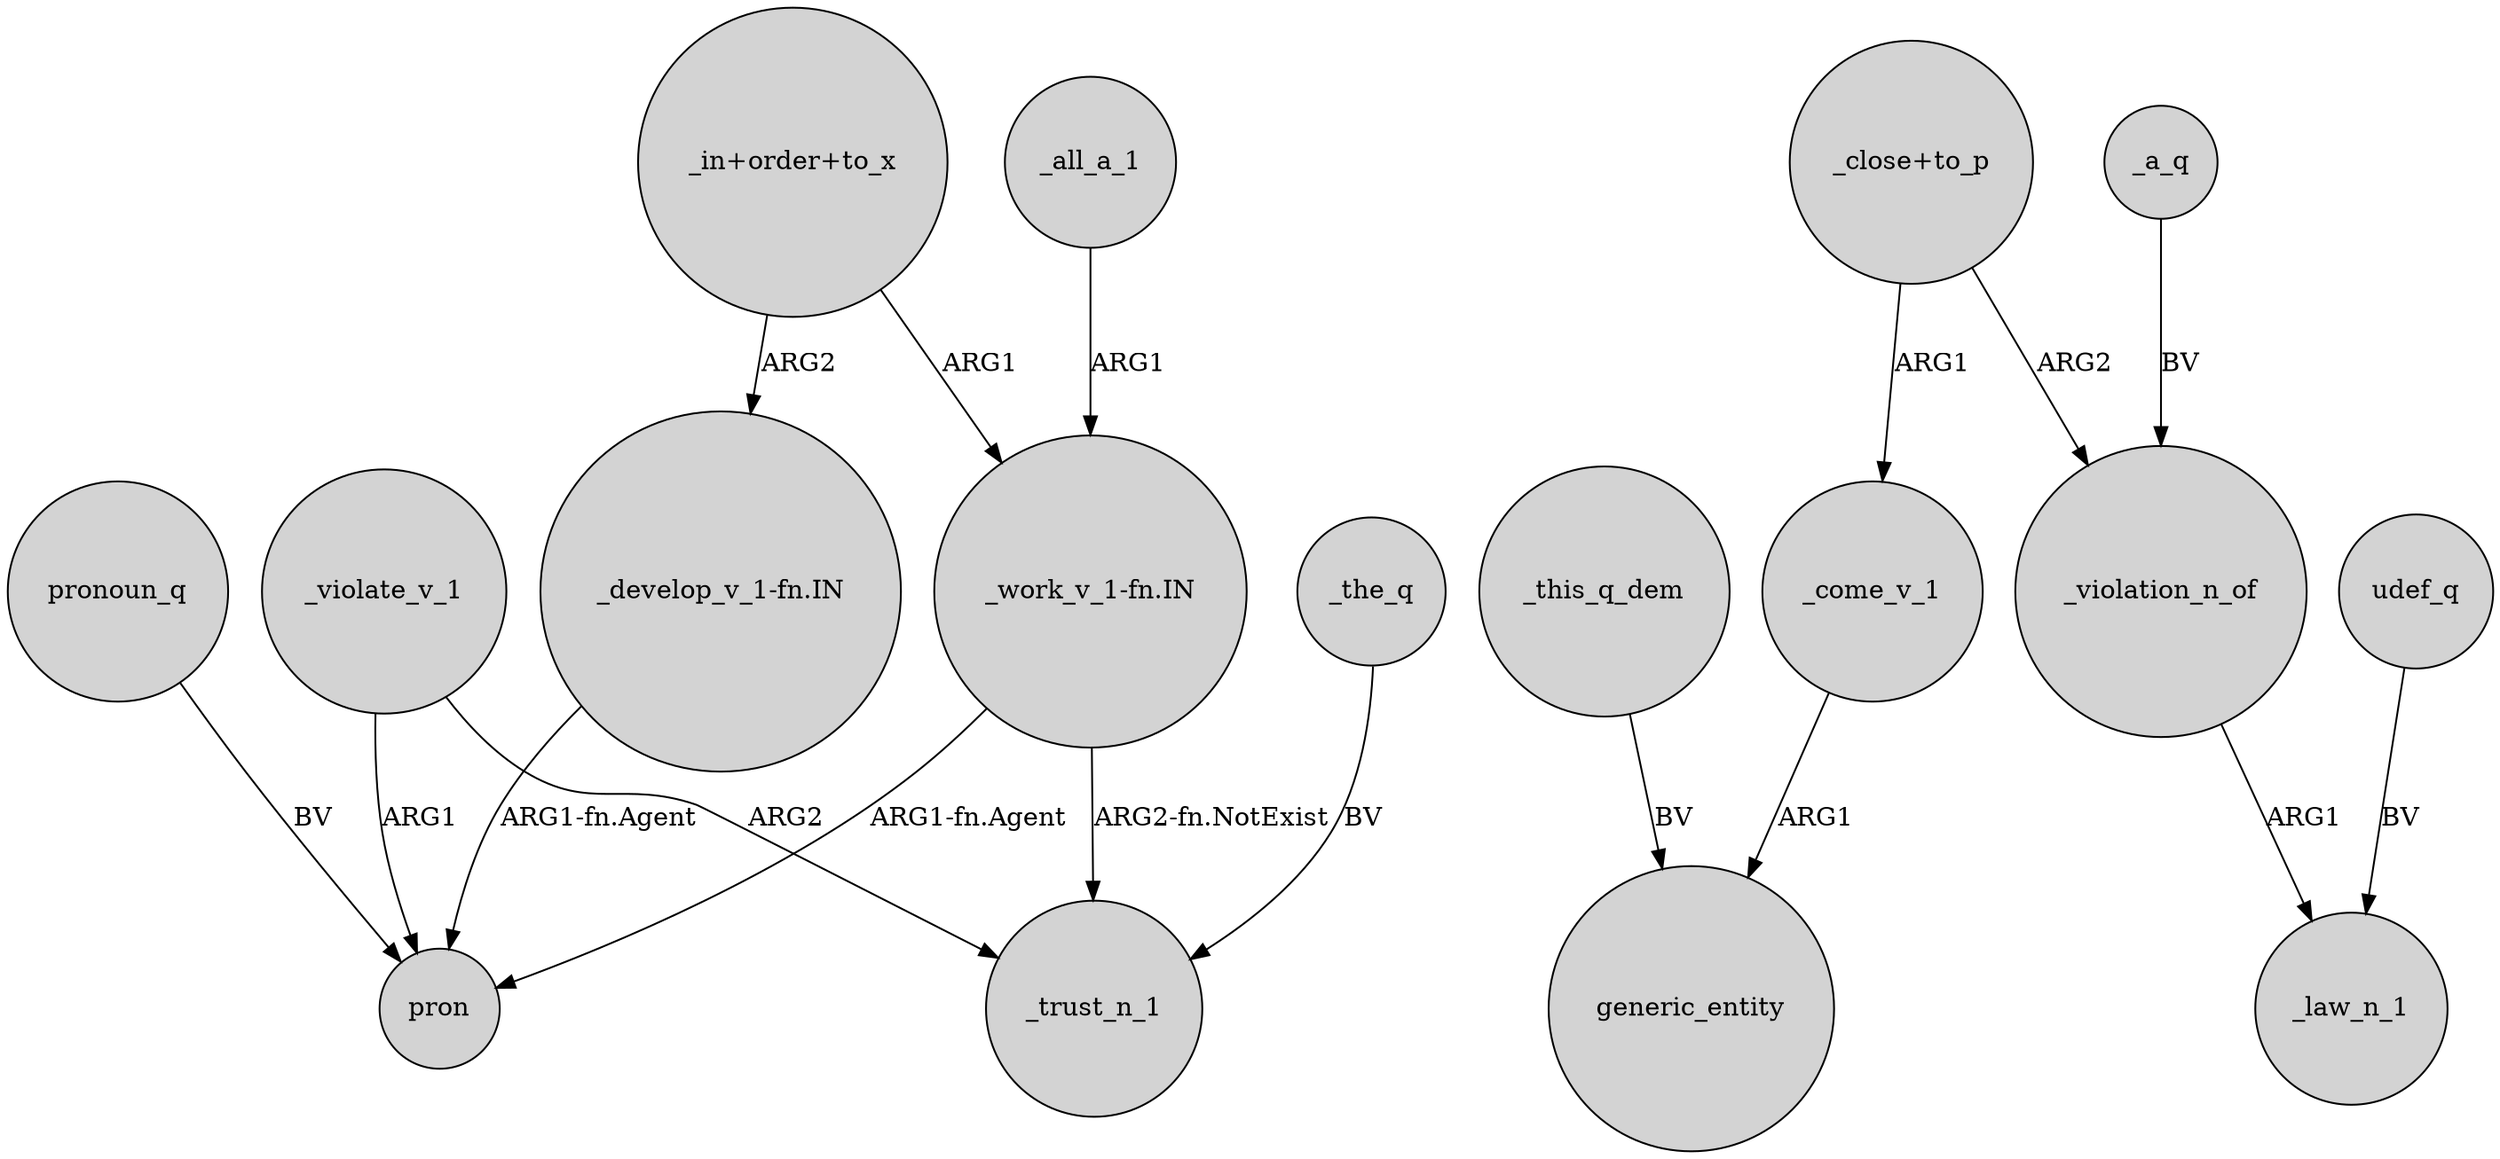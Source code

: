 digraph {
	node [shape=circle style=filled]
	"_in+order+to_x" -> "_develop_v_1-fn.IN" [label=ARG2]
	_come_v_1 -> generic_entity [label=ARG1]
	_this_q_dem -> generic_entity [label=BV]
	"_work_v_1-fn.IN" -> pron [label="ARG1-fn.Agent"]
	_a_q -> _violation_n_of [label=BV]
	udef_q -> _law_n_1 [label=BV]
	"_in+order+to_x" -> "_work_v_1-fn.IN" [label=ARG1]
	_violation_n_of -> _law_n_1 [label=ARG1]
	pronoun_q -> pron [label=BV]
	"_develop_v_1-fn.IN" -> pron [label="ARG1-fn.Agent"]
	"_work_v_1-fn.IN" -> _trust_n_1 [label="ARG2-fn.NotExist"]
	_violate_v_1 -> _trust_n_1 [label=ARG2]
	_violate_v_1 -> pron [label=ARG1]
	_all_a_1 -> "_work_v_1-fn.IN" [label=ARG1]
	_the_q -> _trust_n_1 [label=BV]
	"_close+to_p" -> _come_v_1 [label=ARG1]
	"_close+to_p" -> _violation_n_of [label=ARG2]
}
